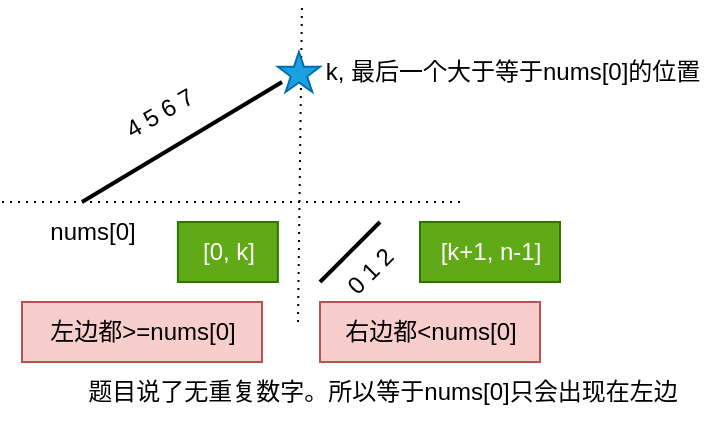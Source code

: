 <mxfile version="20.4.1" type="github">
  <diagram id="-eYcqHZQUXsDCdFATQeX" name="第 1 页">
    <mxGraphModel dx="654" dy="346" grid="1" gridSize="10" guides="1" tooltips="1" connect="1" arrows="1" fold="1" page="1" pageScale="1" pageWidth="827" pageHeight="1169" math="0" shadow="0">
      <root>
        <mxCell id="0" />
        <mxCell id="1" parent="0" />
        <mxCell id="DNzaf-bg4qWLISI7W_B_-9" value="" style="endArrow=none;html=1;rounded=0;strokeWidth=2;" edge="1" parent="1">
          <mxGeometry width="50" height="50" relative="1" as="geometry">
            <mxPoint x="240" y="440" as="sourcePoint" />
            <mxPoint x="340" y="380" as="targetPoint" />
          </mxGeometry>
        </mxCell>
        <mxCell id="DNzaf-bg4qWLISI7W_B_-11" value="" style="endArrow=none;html=1;rounded=0;strokeWidth=2;" edge="1" parent="1">
          <mxGeometry width="50" height="50" relative="1" as="geometry">
            <mxPoint x="359" y="480" as="sourcePoint" />
            <mxPoint x="389" y="450" as="targetPoint" />
          </mxGeometry>
        </mxCell>
        <mxCell id="DNzaf-bg4qWLISI7W_B_-12" value="" style="endArrow=none;dashed=1;html=1;dashPattern=1 3;strokeWidth=1;rounded=0;" edge="1" parent="1">
          <mxGeometry width="50" height="50" relative="1" as="geometry">
            <mxPoint x="200" y="440" as="sourcePoint" />
            <mxPoint x="430" y="440" as="targetPoint" />
          </mxGeometry>
        </mxCell>
        <mxCell id="DNzaf-bg4qWLISI7W_B_-13" value="" style="endArrow=none;dashed=1;html=1;dashPattern=1 3;strokeWidth=1;rounded=0;" edge="1" parent="1">
          <mxGeometry width="50" height="50" relative="1" as="geometry">
            <mxPoint x="348" y="500" as="sourcePoint" />
            <mxPoint x="350" y="340" as="targetPoint" />
          </mxGeometry>
        </mxCell>
        <mxCell id="DNzaf-bg4qWLISI7W_B_-14" value="nums[0]" style="text;html=1;resizable=0;autosize=1;align=center;verticalAlign=middle;points=[];fillColor=none;strokeColor=none;rounded=0;" vertex="1" parent="1">
          <mxGeometry x="210" y="440" width="70" height="30" as="geometry" />
        </mxCell>
        <mxCell id="DNzaf-bg4qWLISI7W_B_-15" value="k, 最后一个大于等于nums[0]的位置" style="text;html=1;resizable=0;autosize=1;align=center;verticalAlign=middle;points=[];fillColor=none;strokeColor=none;rounded=0;" vertex="1" parent="1">
          <mxGeometry x="350" y="360" width="210" height="30" as="geometry" />
        </mxCell>
        <mxCell id="DNzaf-bg4qWLISI7W_B_-16" value="4 5 6 7&amp;nbsp;" style="text;html=1;resizable=0;autosize=1;align=center;verticalAlign=middle;points=[];fillColor=none;strokeColor=none;rounded=0;rotation=-30;" vertex="1" parent="1">
          <mxGeometry x="250" y="380" width="60" height="30" as="geometry" />
        </mxCell>
        <mxCell id="DNzaf-bg4qWLISI7W_B_-17" value="0 1 2" style="text;html=1;resizable=0;autosize=1;align=center;verticalAlign=middle;points=[];fillColor=none;strokeColor=none;rounded=0;rotation=-45;" vertex="1" parent="1">
          <mxGeometry x="359" y="460" width="50" height="30" as="geometry" />
        </mxCell>
        <mxCell id="DNzaf-bg4qWLISI7W_B_-21" value="左边都&amp;gt;=nums[0]" style="text;html=1;resizable=0;autosize=1;align=center;verticalAlign=middle;points=[];fillColor=#f8cecc;strokeColor=#b85450;rounded=0;" vertex="1" parent="1">
          <mxGeometry x="210" y="490" width="120" height="30" as="geometry" />
        </mxCell>
        <mxCell id="DNzaf-bg4qWLISI7W_B_-22" value="右边都&amp;lt;nums[0]" style="text;html=1;resizable=0;autosize=1;align=center;verticalAlign=middle;points=[];fillColor=#f8cecc;strokeColor=#b85450;rounded=0;" vertex="1" parent="1">
          <mxGeometry x="359" y="490" width="110" height="30" as="geometry" />
        </mxCell>
        <mxCell id="DNzaf-bg4qWLISI7W_B_-23" value="题目说了无重复数字。所以等于nums[0]只会出现在左边" style="text;html=1;resizable=0;autosize=1;align=center;verticalAlign=middle;points=[];fillColor=none;strokeColor=none;rounded=0;" vertex="1" parent="1">
          <mxGeometry x="230" y="520" width="320" height="30" as="geometry" />
        </mxCell>
        <mxCell id="DNzaf-bg4qWLISI7W_B_-25" value="[0, k]" style="text;html=1;resizable=0;autosize=1;align=center;verticalAlign=middle;points=[];fillColor=#60a917;strokeColor=#2D7600;rounded=0;fontColor=#ffffff;" vertex="1" parent="1">
          <mxGeometry x="287.95" y="450" width="50" height="30" as="geometry" />
        </mxCell>
        <mxCell id="DNzaf-bg4qWLISI7W_B_-28" value="" style="verticalLabelPosition=bottom;verticalAlign=top;html=1;shape=mxgraph.basic.star;fillColor=#1ba1e2;fontColor=#ffffff;strokeColor=#006EAF;" vertex="1" parent="1">
          <mxGeometry x="337.95" y="365" width="21.05" height="20" as="geometry" />
        </mxCell>
        <mxCell id="DNzaf-bg4qWLISI7W_B_-31" value="[k+1, n-1]" style="text;html=1;resizable=0;autosize=1;align=center;verticalAlign=middle;points=[];fillColor=#60a917;strokeColor=#2D7600;rounded=0;fontColor=#ffffff;" vertex="1" parent="1">
          <mxGeometry x="409" y="450" width="70" height="30" as="geometry" />
        </mxCell>
      </root>
    </mxGraphModel>
  </diagram>
</mxfile>
